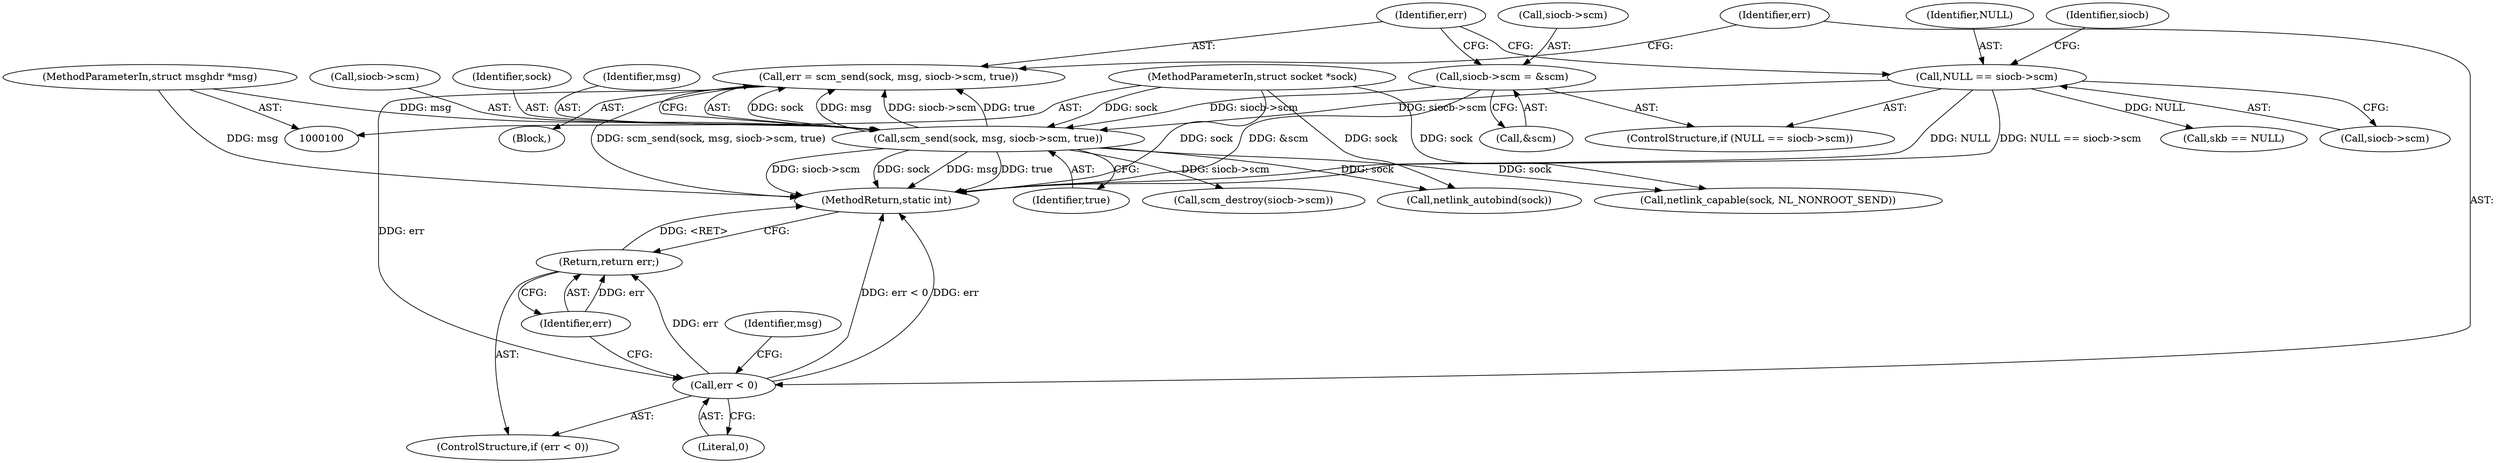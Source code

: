 digraph "0_linux_20e1db19db5d6b9e4e83021595eab0dc8f107bef_0@API" {
"1000154" [label="(Call,err = scm_send(sock, msg, siocb->scm, true))"];
"1000156" [label="(Call,scm_send(sock, msg, siocb->scm, true))"];
"1000102" [label="(MethodParameterIn,struct socket *sock)"];
"1000103" [label="(MethodParameterIn,struct msghdr *msg)"];
"1000148" [label="(Call,siocb->scm = &scm)"];
"1000143" [label="(Call,NULL == siocb->scm)"];
"1000164" [label="(Call,err < 0)"];
"1000167" [label="(Return,return err;)"];
"1000204" [label="(Call,netlink_capable(sock, NL_NONROOT_SEND))"];
"1000143" [label="(Call,NULL == siocb->scm)"];
"1000156" [label="(Call,scm_send(sock, msg, siocb->scm, true))"];
"1000168" [label="(Identifier,err)"];
"1000150" [label="(Identifier,siocb)"];
"1000155" [label="(Identifier,err)"];
"1000152" [label="(Call,&scm)"];
"1000166" [label="(Literal,0)"];
"1000164" [label="(Call,err < 0)"];
"1000159" [label="(Call,siocb->scm)"];
"1000142" [label="(ControlStructure,if (NULL == siocb->scm))"];
"1000105" [label="(Block,)"];
"1000162" [label="(Identifier,true)"];
"1000256" [label="(Call,skb == NULL)"];
"1000145" [label="(Call,siocb->scm)"];
"1000171" [label="(Identifier,msg)"];
"1000157" [label="(Identifier,sock)"];
"1000144" [label="(Identifier,NULL)"];
"1000345" [label="(MethodReturn,static int)"];
"1000103" [label="(MethodParameterIn,struct msghdr *msg)"];
"1000158" [label="(Identifier,msg)"];
"1000148" [label="(Call,siocb->scm = &scm)"];
"1000228" [label="(Call,netlink_autobind(sock))"];
"1000102" [label="(MethodParameterIn,struct socket *sock)"];
"1000149" [label="(Call,siocb->scm)"];
"1000163" [label="(ControlStructure,if (err < 0))"];
"1000154" [label="(Call,err = scm_send(sock, msg, siocb->scm, true))"];
"1000167" [label="(Return,return err;)"];
"1000339" [label="(Call,scm_destroy(siocb->scm))"];
"1000165" [label="(Identifier,err)"];
"1000154" -> "1000105"  [label="AST: "];
"1000154" -> "1000156"  [label="CFG: "];
"1000155" -> "1000154"  [label="AST: "];
"1000156" -> "1000154"  [label="AST: "];
"1000165" -> "1000154"  [label="CFG: "];
"1000154" -> "1000345"  [label="DDG: scm_send(sock, msg, siocb->scm, true)"];
"1000156" -> "1000154"  [label="DDG: sock"];
"1000156" -> "1000154"  [label="DDG: msg"];
"1000156" -> "1000154"  [label="DDG: siocb->scm"];
"1000156" -> "1000154"  [label="DDG: true"];
"1000154" -> "1000164"  [label="DDG: err"];
"1000156" -> "1000162"  [label="CFG: "];
"1000157" -> "1000156"  [label="AST: "];
"1000158" -> "1000156"  [label="AST: "];
"1000159" -> "1000156"  [label="AST: "];
"1000162" -> "1000156"  [label="AST: "];
"1000156" -> "1000345"  [label="DDG: siocb->scm"];
"1000156" -> "1000345"  [label="DDG: sock"];
"1000156" -> "1000345"  [label="DDG: msg"];
"1000156" -> "1000345"  [label="DDG: true"];
"1000102" -> "1000156"  [label="DDG: sock"];
"1000103" -> "1000156"  [label="DDG: msg"];
"1000148" -> "1000156"  [label="DDG: siocb->scm"];
"1000143" -> "1000156"  [label="DDG: siocb->scm"];
"1000156" -> "1000204"  [label="DDG: sock"];
"1000156" -> "1000228"  [label="DDG: sock"];
"1000156" -> "1000339"  [label="DDG: siocb->scm"];
"1000102" -> "1000100"  [label="AST: "];
"1000102" -> "1000345"  [label="DDG: sock"];
"1000102" -> "1000204"  [label="DDG: sock"];
"1000102" -> "1000228"  [label="DDG: sock"];
"1000103" -> "1000100"  [label="AST: "];
"1000103" -> "1000345"  [label="DDG: msg"];
"1000148" -> "1000142"  [label="AST: "];
"1000148" -> "1000152"  [label="CFG: "];
"1000149" -> "1000148"  [label="AST: "];
"1000152" -> "1000148"  [label="AST: "];
"1000155" -> "1000148"  [label="CFG: "];
"1000148" -> "1000345"  [label="DDG: &scm"];
"1000143" -> "1000142"  [label="AST: "];
"1000143" -> "1000145"  [label="CFG: "];
"1000144" -> "1000143"  [label="AST: "];
"1000145" -> "1000143"  [label="AST: "];
"1000150" -> "1000143"  [label="CFG: "];
"1000155" -> "1000143"  [label="CFG: "];
"1000143" -> "1000345"  [label="DDG: NULL"];
"1000143" -> "1000345"  [label="DDG: NULL == siocb->scm"];
"1000143" -> "1000256"  [label="DDG: NULL"];
"1000164" -> "1000163"  [label="AST: "];
"1000164" -> "1000166"  [label="CFG: "];
"1000165" -> "1000164"  [label="AST: "];
"1000166" -> "1000164"  [label="AST: "];
"1000168" -> "1000164"  [label="CFG: "];
"1000171" -> "1000164"  [label="CFG: "];
"1000164" -> "1000345"  [label="DDG: err < 0"];
"1000164" -> "1000345"  [label="DDG: err"];
"1000164" -> "1000167"  [label="DDG: err"];
"1000167" -> "1000163"  [label="AST: "];
"1000167" -> "1000168"  [label="CFG: "];
"1000168" -> "1000167"  [label="AST: "];
"1000345" -> "1000167"  [label="CFG: "];
"1000167" -> "1000345"  [label="DDG: <RET>"];
"1000168" -> "1000167"  [label="DDG: err"];
}
